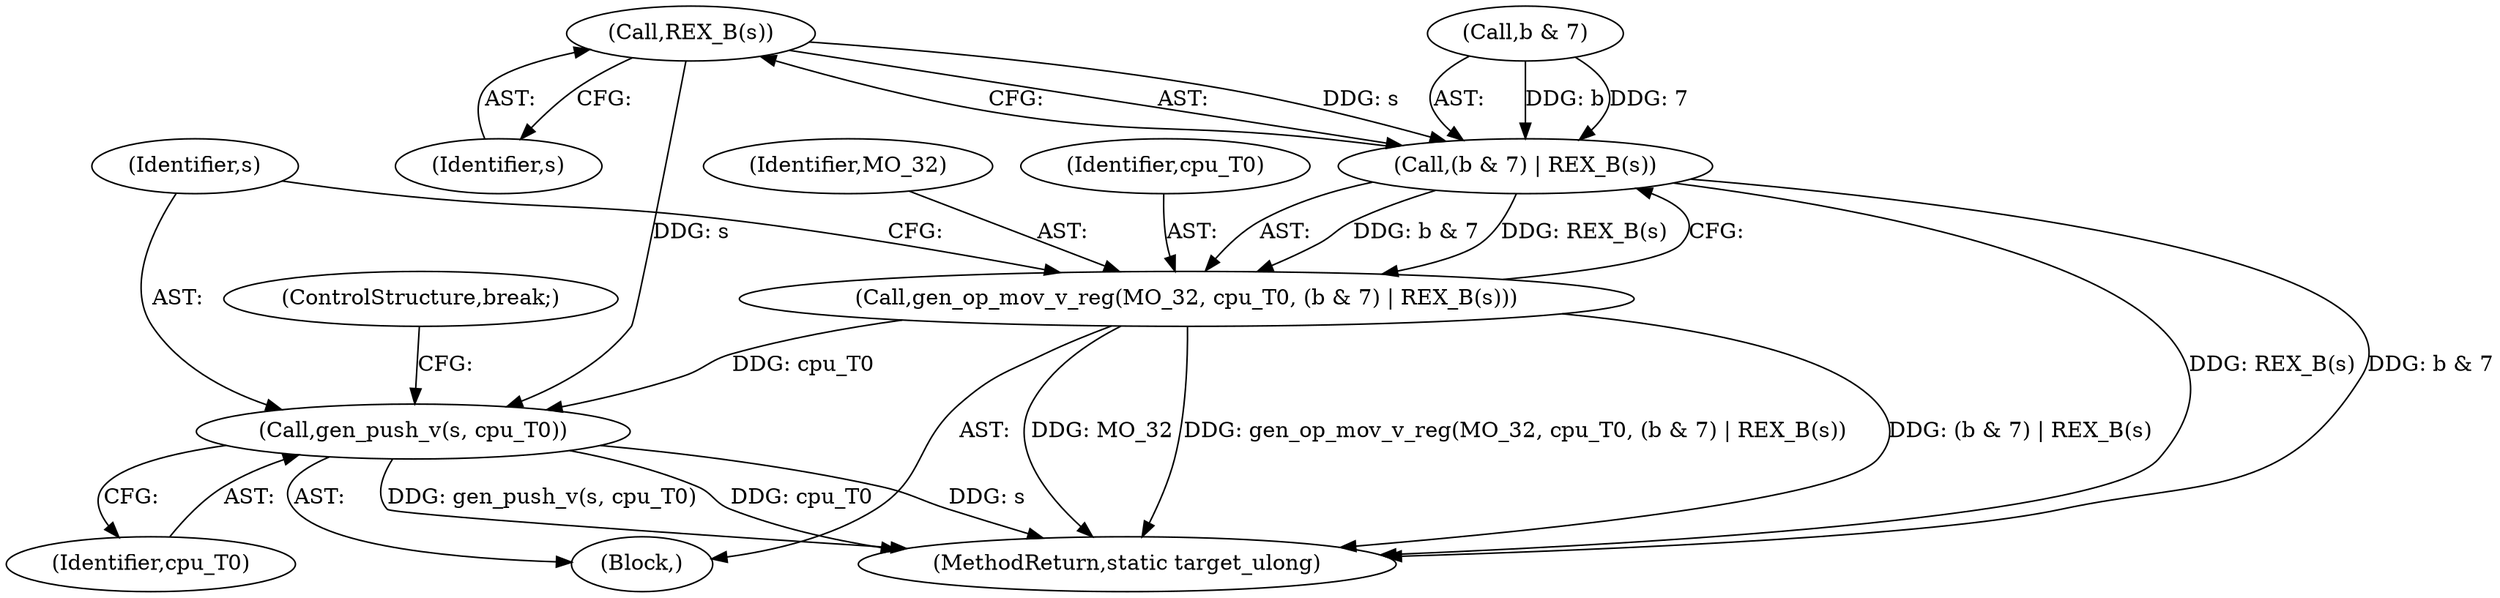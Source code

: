digraph "0_qemu_30663fd26c0307e414622c7a8607fbc04f92ec14@pointer" {
"1003073" [label="(Call,REX_B(s))"];
"1003069" [label="(Call,(b & 7) | REX_B(s))"];
"1003066" [label="(Call,gen_op_mov_v_reg(MO_32, cpu_T0, (b & 7) | REX_B(s)))"];
"1003075" [label="(Call,gen_push_v(s, cpu_T0))"];
"1003070" [label="(Call,b & 7)"];
"1003069" [label="(Call,(b & 7) | REX_B(s))"];
"1011840" [label="(MethodReturn,static target_ulong)"];
"1003077" [label="(Identifier,cpu_T0)"];
"1003075" [label="(Call,gen_push_v(s, cpu_T0))"];
"1003078" [label="(ControlStructure,break;)"];
"1003066" [label="(Call,gen_op_mov_v_reg(MO_32, cpu_T0, (b & 7) | REX_B(s)))"];
"1003067" [label="(Identifier,MO_32)"];
"1003073" [label="(Call,REX_B(s))"];
"1001025" [label="(Block,)"];
"1003074" [label="(Identifier,s)"];
"1003068" [label="(Identifier,cpu_T0)"];
"1003076" [label="(Identifier,s)"];
"1003073" -> "1003069"  [label="AST: "];
"1003073" -> "1003074"  [label="CFG: "];
"1003074" -> "1003073"  [label="AST: "];
"1003069" -> "1003073"  [label="CFG: "];
"1003073" -> "1003069"  [label="DDG: s"];
"1003073" -> "1003075"  [label="DDG: s"];
"1003069" -> "1003066"  [label="AST: "];
"1003070" -> "1003069"  [label="AST: "];
"1003066" -> "1003069"  [label="CFG: "];
"1003069" -> "1011840"  [label="DDG: REX_B(s)"];
"1003069" -> "1011840"  [label="DDG: b & 7"];
"1003069" -> "1003066"  [label="DDG: b & 7"];
"1003069" -> "1003066"  [label="DDG: REX_B(s)"];
"1003070" -> "1003069"  [label="DDG: b"];
"1003070" -> "1003069"  [label="DDG: 7"];
"1003066" -> "1001025"  [label="AST: "];
"1003067" -> "1003066"  [label="AST: "];
"1003068" -> "1003066"  [label="AST: "];
"1003076" -> "1003066"  [label="CFG: "];
"1003066" -> "1011840"  [label="DDG: (b & 7) | REX_B(s)"];
"1003066" -> "1011840"  [label="DDG: MO_32"];
"1003066" -> "1011840"  [label="DDG: gen_op_mov_v_reg(MO_32, cpu_T0, (b & 7) | REX_B(s))"];
"1003066" -> "1003075"  [label="DDG: cpu_T0"];
"1003075" -> "1001025"  [label="AST: "];
"1003075" -> "1003077"  [label="CFG: "];
"1003076" -> "1003075"  [label="AST: "];
"1003077" -> "1003075"  [label="AST: "];
"1003078" -> "1003075"  [label="CFG: "];
"1003075" -> "1011840"  [label="DDG: s"];
"1003075" -> "1011840"  [label="DDG: gen_push_v(s, cpu_T0)"];
"1003075" -> "1011840"  [label="DDG: cpu_T0"];
}
